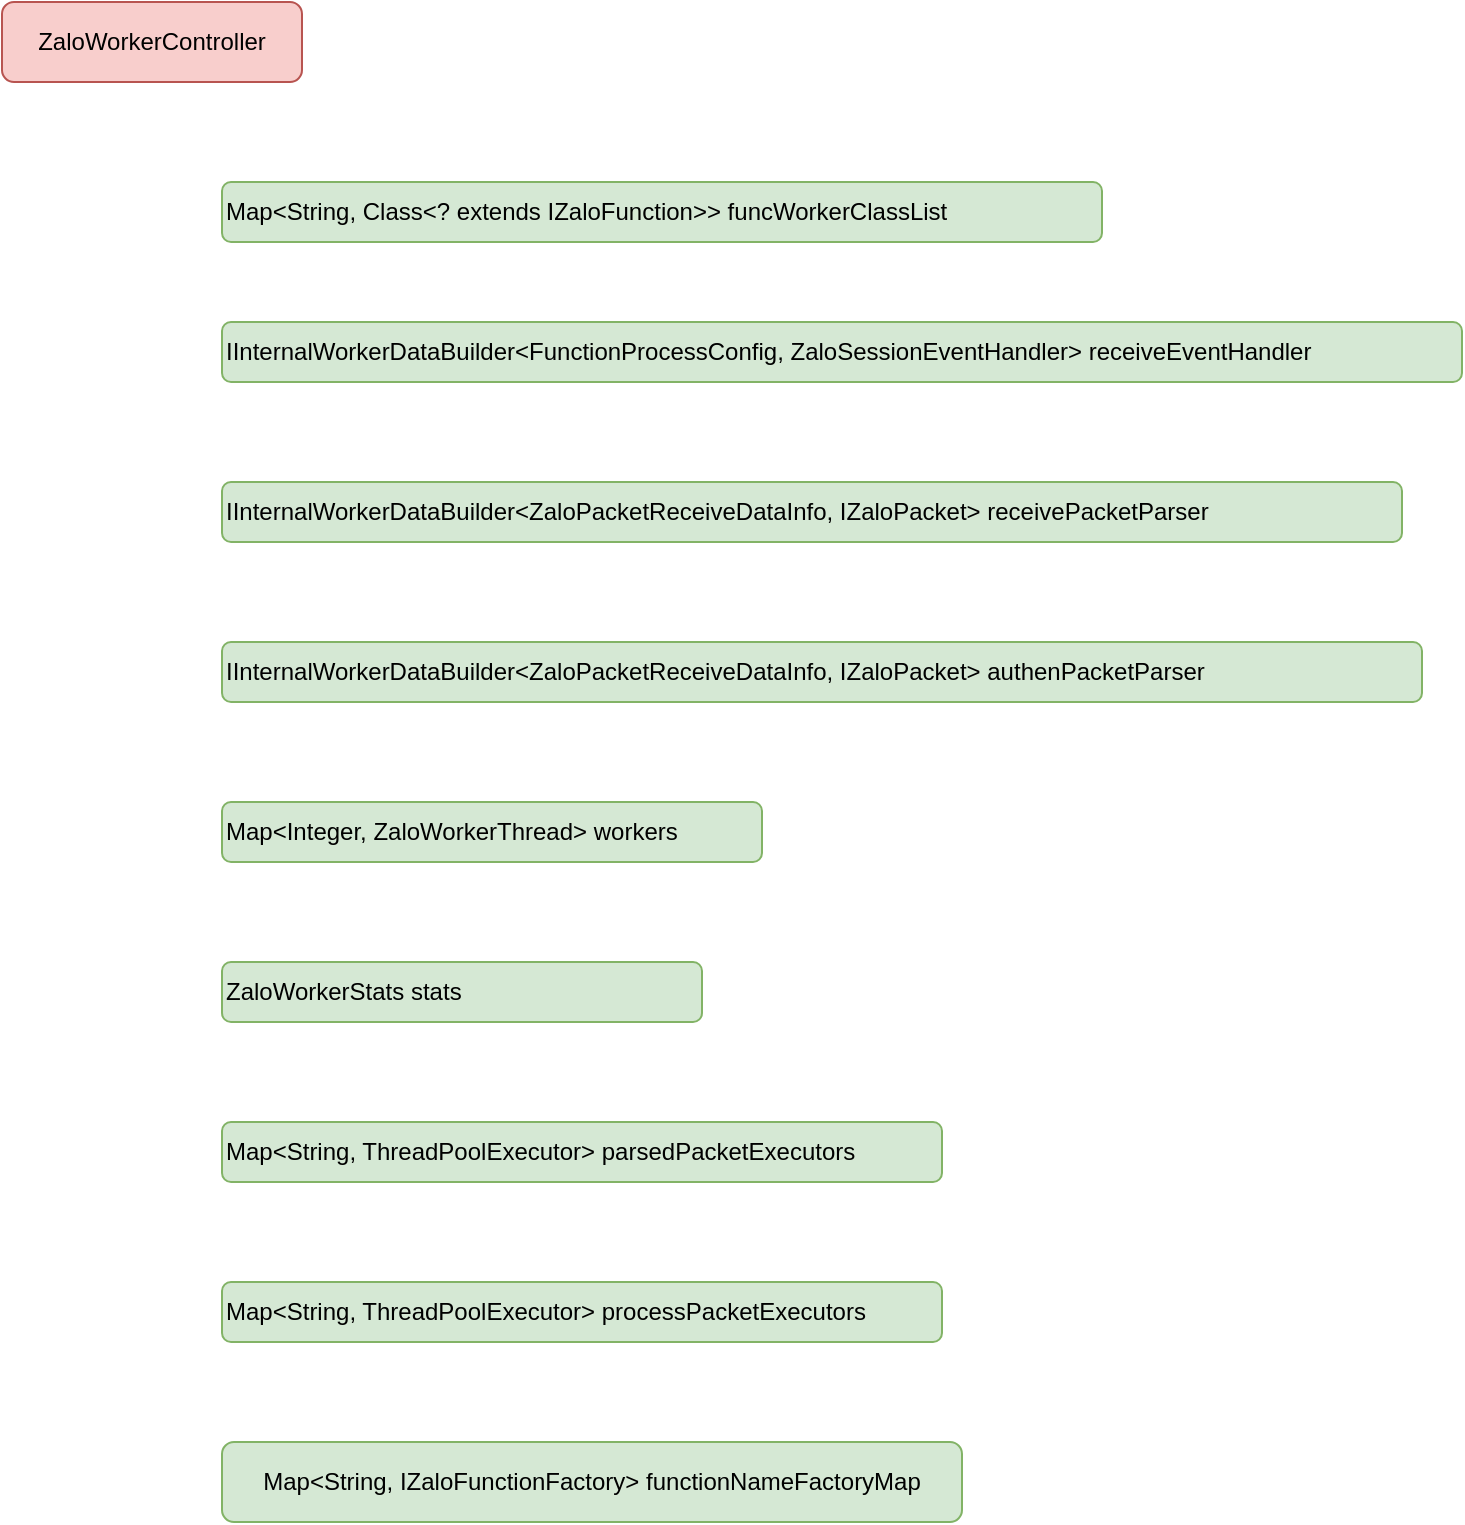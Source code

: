 <mxfile version="24.4.13" type="google">
  <diagram name="Trang-1" id="TakJH_y9S4_njjpIjTkx">
    <mxGraphModel grid="1" page="1" gridSize="10" guides="1" tooltips="1" connect="1" arrows="1" fold="1" pageScale="1" pageWidth="850" pageHeight="1100" math="0" shadow="0">
      <root>
        <mxCell id="0" />
        <mxCell id="1" parent="0" />
        <mxCell id="PuEH9_PbqJjl3DPoNX6b-1" value="ZaloWorkerController" style="rounded=1;whiteSpace=wrap;html=1;fillColor=#f8cecc;strokeColor=#b85450;" vertex="1" parent="1">
          <mxGeometry x="170" y="120" width="150" height="40" as="geometry" />
        </mxCell>
        <mxCell id="PuEH9_PbqJjl3DPoNX6b-3" value="Map&amp;lt;String, Class&amp;lt;? extends IZaloFunction&amp;gt;&amp;gt; funcWorkerClassList" style="rounded=1;whiteSpace=wrap;html=1;fillColor=#d5e8d4;strokeColor=#82b366;align=left;" vertex="1" parent="1">
          <mxGeometry x="280" y="210" width="440" height="30" as="geometry" />
        </mxCell>
        <mxCell id="PuEH9_PbqJjl3DPoNX6b-4" value="IInternalWorkerDataBuilder&amp;lt;FunctionProcessConfig, ZaloSessionEventHandler&amp;gt; receiveEventHandler" style="rounded=1;whiteSpace=wrap;html=1;fillColor=#d5e8d4;strokeColor=#82b366;align=left;" vertex="1" parent="1">
          <mxGeometry x="280" y="280" width="620" height="30" as="geometry" />
        </mxCell>
        <mxCell id="PuEH9_PbqJjl3DPoNX6b-5" value="IInternalWorkerDataBuilder&amp;lt;ZaloPacketReceiveDataInfo, IZaloPacket&amp;gt; receivePacketParser" style="rounded=1;whiteSpace=wrap;html=1;fillColor=#d5e8d4;strokeColor=#82b366;align=left;" vertex="1" parent="1">
          <mxGeometry x="280" y="360" width="590" height="30" as="geometry" />
        </mxCell>
        <mxCell id="PuEH9_PbqJjl3DPoNX6b-6" value="IInternalWorkerDataBuilder&amp;lt;ZaloPacketReceiveDataInfo, IZaloPacket&amp;gt; authenPacketParser" style="rounded=1;whiteSpace=wrap;html=1;fillColor=#d5e8d4;strokeColor=#82b366;align=left;" vertex="1" parent="1">
          <mxGeometry x="280" y="440" width="600" height="30" as="geometry" />
        </mxCell>
        <mxCell id="PuEH9_PbqJjl3DPoNX6b-7" value="Map&amp;lt;Integer, ZaloWorkerThread&amp;gt; workers" style="rounded=1;whiteSpace=wrap;html=1;fillColor=#d5e8d4;strokeColor=#82b366;align=left;" vertex="1" parent="1">
          <mxGeometry x="280" y="520" width="270" height="30" as="geometry" />
        </mxCell>
        <mxCell id="PuEH9_PbqJjl3DPoNX6b-8" value="ZaloWorkerStats stats" style="rounded=1;whiteSpace=wrap;html=1;align=left;fillColor=#d5e8d4;strokeColor=#82b366;" vertex="1" parent="1">
          <mxGeometry x="280" y="600" width="240" height="30" as="geometry" />
        </mxCell>
        <mxCell id="PuEH9_PbqJjl3DPoNX6b-9" value="Map&amp;lt;String, ThreadPoolExecutor&amp;gt; parsedPacketExecutors" style="rounded=1;whiteSpace=wrap;html=1;fillColor=#d5e8d4;strokeColor=#82b366;align=left;" vertex="1" parent="1">
          <mxGeometry x="280" y="680" width="360" height="30" as="geometry" />
        </mxCell>
        <mxCell id="PuEH9_PbqJjl3DPoNX6b-10" value="Map&amp;lt;String, ThreadPoolExecutor&amp;gt; processPacketExecutors" style="rounded=1;whiteSpace=wrap;html=1;fillColor=#d5e8d4;strokeColor=#82b366;align=left;" vertex="1" parent="1">
          <mxGeometry x="280" y="760" width="360" height="30" as="geometry" />
        </mxCell>
        <mxCell id="PuEH9_PbqJjl3DPoNX6b-11" value="Map&amp;lt;String, IZaloFunctionFactory&amp;gt; functionNameFactoryMap" style="rounded=1;whiteSpace=wrap;html=1;fillColor=#d5e8d4;strokeColor=#82b366;" vertex="1" parent="1">
          <mxGeometry x="280" y="840" width="370" height="40" as="geometry" />
        </mxCell>
      </root>
    </mxGraphModel>
  </diagram>
</mxfile>
